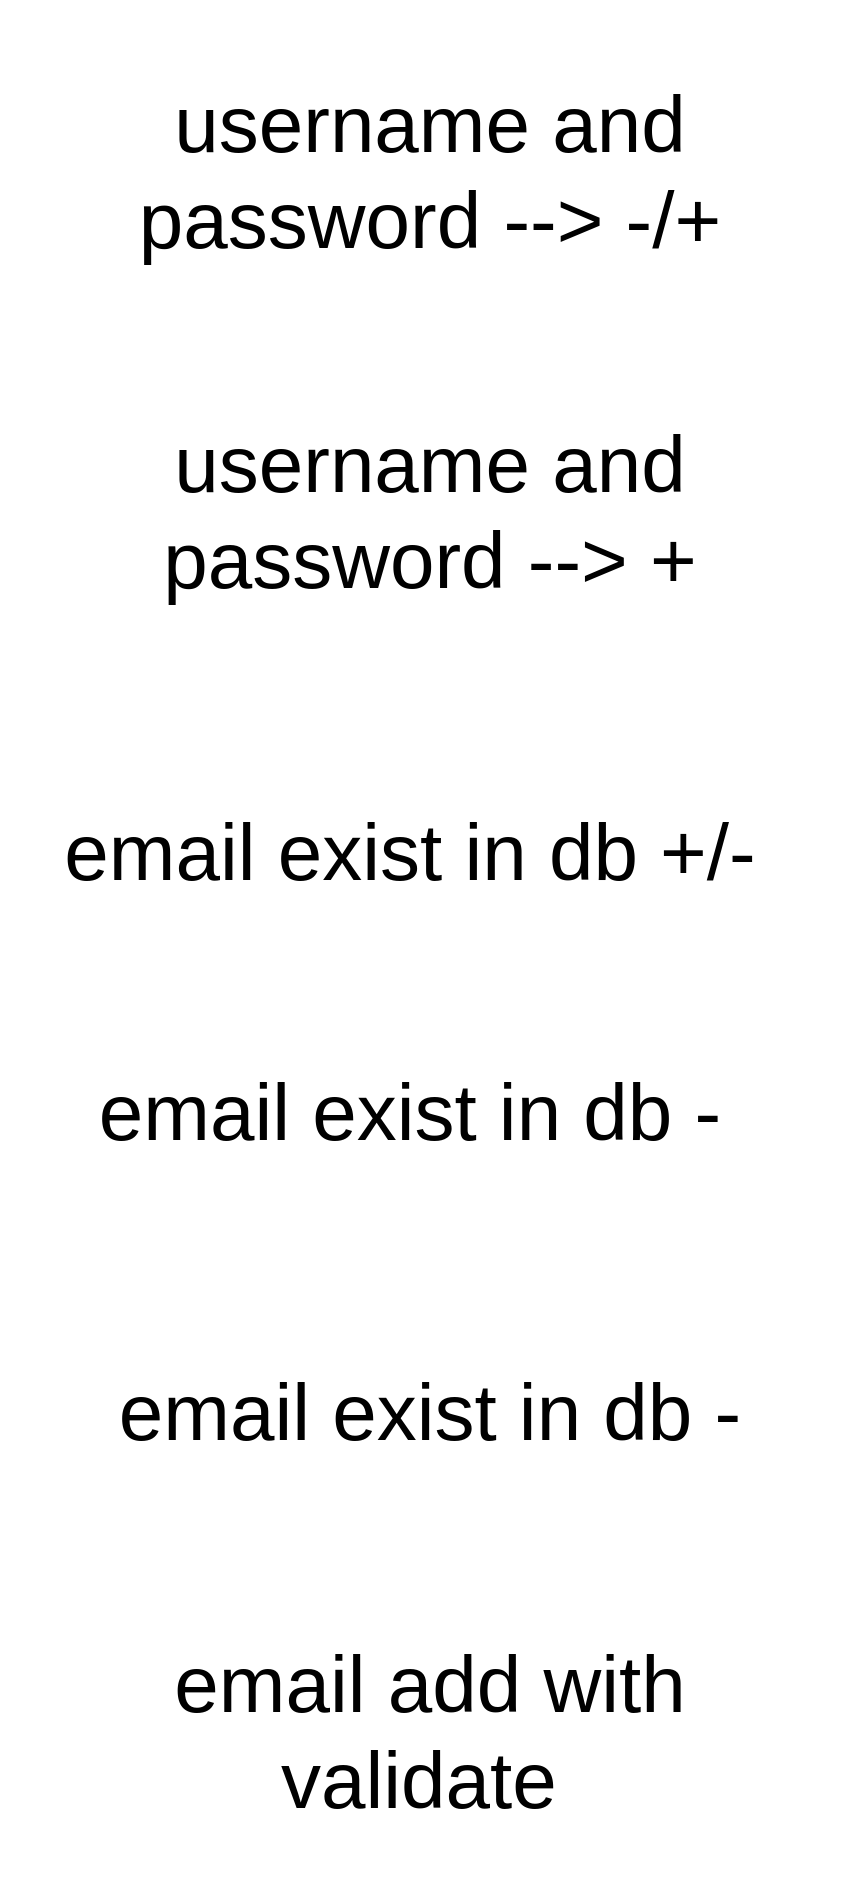 <mxfile>
    <diagram id="Y540ByNoFhkEZlIJExjg" name="Page-1">
        <mxGraphModel dx="792" dy="659" grid="1" gridSize="10" guides="1" tooltips="1" connect="1" arrows="1" fold="1" page="1" pageScale="1" pageWidth="850" pageHeight="1100" math="0" shadow="0">
            <root>
                <mxCell id="0"/>
                <mxCell id="1" parent="0"/>
                <mxCell id="5" value="&lt;span style=&quot;font-size: 40px;&quot;&gt;username and password --&amp;gt; -/+&lt;/span&gt;" style="text;strokeColor=none;align=center;fillColor=none;html=1;verticalAlign=middle;whiteSpace=wrap;rounded=0;fontSize=20;" vertex="1" parent="1">
                    <mxGeometry x="150" y="10" width="410" height="170" as="geometry"/>
                </mxCell>
                <mxCell id="8" value="&lt;span style=&quot;font-size: 40px;&quot;&gt;username and password --&amp;gt; +&lt;/span&gt;" style="text;strokeColor=none;align=center;fillColor=none;html=1;verticalAlign=middle;whiteSpace=wrap;rounded=0;fontSize=20;" vertex="1" parent="1">
                    <mxGeometry x="150" y="180" width="410" height="170" as="geometry"/>
                </mxCell>
                <mxCell id="9" value="&lt;span style=&quot;font-size: 40px;&quot;&gt;email exist in db +/-&lt;/span&gt;" style="text;strokeColor=none;align=center;fillColor=none;html=1;verticalAlign=middle;whiteSpace=wrap;rounded=0;fontSize=20;" vertex="1" parent="1">
                    <mxGeometry x="140" y="350" width="410" height="170" as="geometry"/>
                </mxCell>
                <mxCell id="10" value="&lt;span style=&quot;font-size: 40px;&quot;&gt;email exist in db -&lt;/span&gt;" style="text;strokeColor=none;align=center;fillColor=none;html=1;verticalAlign=middle;whiteSpace=wrap;rounded=0;fontSize=20;" vertex="1" parent="1">
                    <mxGeometry x="140" y="480" width="410" height="170" as="geometry"/>
                </mxCell>
                <mxCell id="11" value="&lt;span style=&quot;font-size: 40px;&quot;&gt;email add with validate&amp;nbsp;&lt;/span&gt;&lt;span style=&quot;color: rgba(0, 0, 0, 0); font-family: monospace; font-size: 0px; text-align: start;&quot;&gt;%3CmxGraphModel%3E%3Croot%3E%3CmxCell%20id%3D%220%22%2F%3E%3CmxCell%20id%3D%221%22%20parent%3D%220%22%2F%3E%3CmxCell%20id%3D%222%22%20value%3D%22%26lt%3Bspan%20style%3D%26quot%3Bfont-size%3A%2040px%3B%26quot%3B%26gt%3Bemail%20exist%20in%20db%20-%26lt%3B%2Fspan%26gt%3B%22%20style%3D%22text%3BstrokeColor%3Dnone%3Balign%3Dcenter%3BfillColor%3Dnone%3Bhtml%3D1%3BverticalAlign%3Dmiddle%3BwhiteSpace%3Dwrap%3Brounded%3D0%3BfontSize%3D20%3B%22%20vertex%3D%221%22%20parent%3D%221%22%3E%3CmxGeometry%20x%3D%22140%22%20y%3D%22480%22%20width%3D%22410%22%20height%3D%22170%22%20as%3D%22geometry%22%2F%3E%3C%2FmxCell%3E%3C%2Froot%3E%3C%2FmxGraphModel%3E&lt;/span&gt;" style="text;strokeColor=none;align=center;fillColor=none;html=1;verticalAlign=middle;whiteSpace=wrap;rounded=0;fontSize=20;" vertex="1" parent="1">
                    <mxGeometry x="150" y="790" width="410" height="170" as="geometry"/>
                </mxCell>
                <mxCell id="12" value="&lt;span style=&quot;font-size: 40px;&quot;&gt;email exist in db -&lt;/span&gt;" style="text;strokeColor=none;align=center;fillColor=none;html=1;verticalAlign=middle;whiteSpace=wrap;rounded=0;fontSize=20;" vertex="1" parent="1">
                    <mxGeometry x="150" y="630" width="410" height="170" as="geometry"/>
                </mxCell>
            </root>
        </mxGraphModel>
    </diagram>
</mxfile>